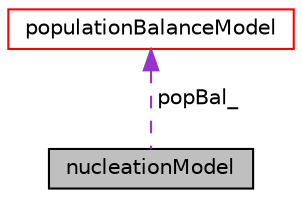 digraph "nucleationModel"
{
  bgcolor="transparent";
  edge [fontname="Helvetica",fontsize="10",labelfontname="Helvetica",labelfontsize="10"];
  node [fontname="Helvetica",fontsize="10",shape=record];
  Node1 [label="nucleationModel",height=0.2,width=0.4,color="black", fillcolor="grey75", style="filled" fontcolor="black"];
  Node2 -> Node1 [dir="back",color="darkorchid3",fontsize="10",style="dashed",label=" popBal_" ,fontname="Helvetica"];
  Node2 [label="populationBalanceModel",height=0.2,width=0.4,color="red",URL="$classFoam_1_1diameterModels_1_1populationBalanceModel.html",tooltip="Class that solves the univariate population balance equation by means of a class method (also called ..."];
}
